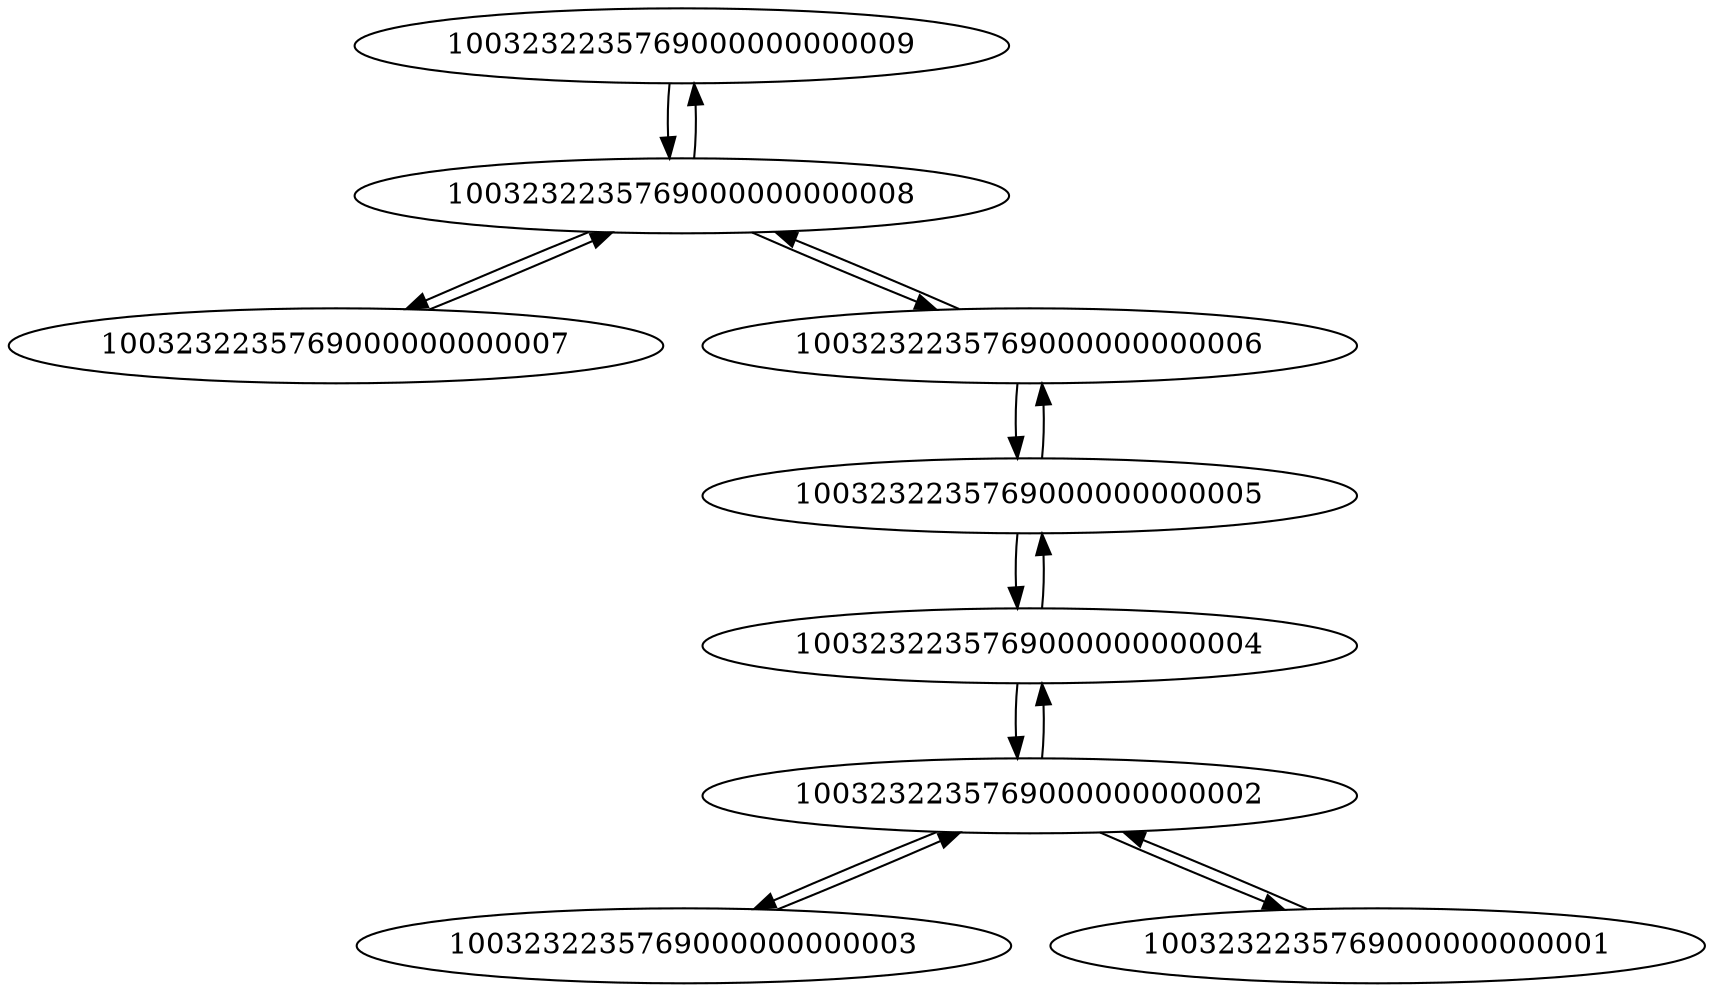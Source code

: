 digraph G {
	1003232235769000000000009 -> 1003232235769000000000008
	1003232235769000000000008 -> 1003232235769000000000009
	1003232235769000000000008 -> 1003232235769000000000007
	1003232235769000000000008 -> 1003232235769000000000006
	1003232235769000000000007 -> 1003232235769000000000008
	1003232235769000000000006 -> 1003232235769000000000008
	1003232235769000000000006 -> 1003232235769000000000005
	1003232235769000000000005 -> 1003232235769000000000006
	1003232235769000000000005 -> 1003232235769000000000004
	1003232235769000000000004 -> 1003232235769000000000002
	1003232235769000000000004 -> 1003232235769000000000005
	1003232235769000000000002 -> 1003232235769000000000003
	1003232235769000000000002 -> 1003232235769000000000004
	1003232235769000000000002 -> 1003232235769000000000001
	1003232235769000000000003 -> 1003232235769000000000002
	1003232235769000000000001 -> 1003232235769000000000002
}
